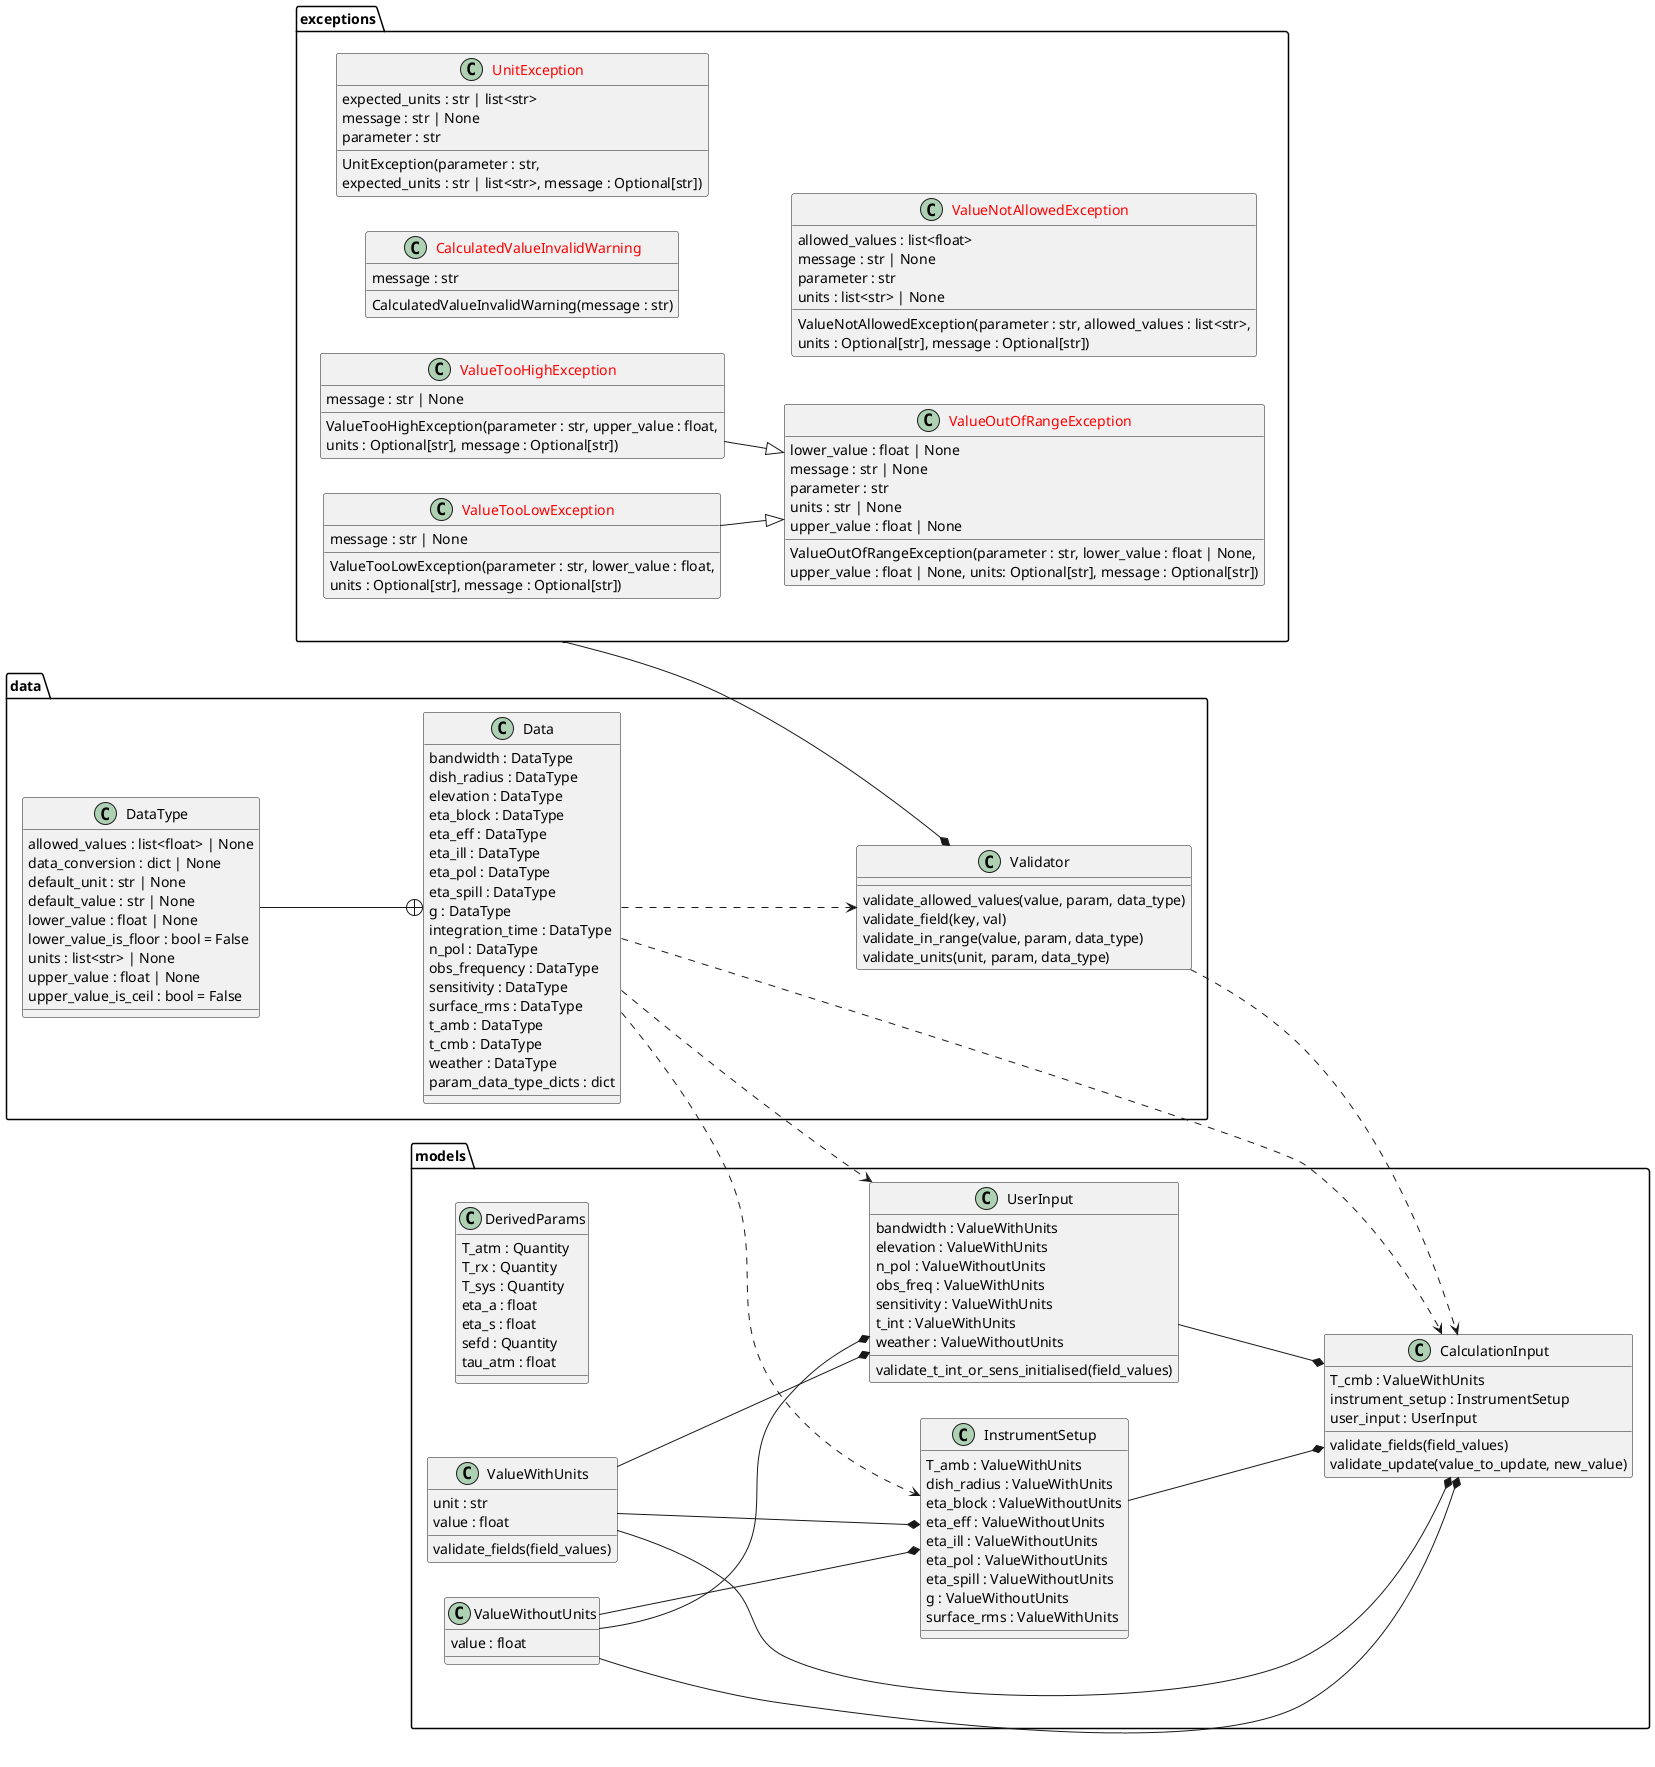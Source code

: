 @startuml data_model

left to right direction

class "<color:red>CalculatedValueInvalidWarning</color>" as exceptions.CalculatedValueInvalidWarning {
  message : str
  CalculatedValueInvalidWarning(message : str)
}
class "CalculationInput" as models.CalculationInput {
  T_cmb : ValueWithUnits
  instrument_setup : InstrumentSetup
  user_input : UserInput
  validate_fields(field_values)
  validate_update(value_to_update, new_value)
}
class "Data" as data.Data {
  bandwidth : DataType
  dish_radius : DataType
  elevation : DataType
  eta_block : DataType
  eta_eff : DataType
  eta_ill : DataType
  eta_pol : DataType
  eta_spill : DataType
  g : DataType
  integration_time : DataType
  n_pol : DataType
  obs_frequency : DataType
  sensitivity : DataType
  surface_rms : DataType
  t_amb : DataType
  t_cmb : DataType
  weather : DataType
  param_data_type_dicts : dict
}
class "DataType" as data.DataType {
  allowed_values : list<float> | None
  data_conversion : dict | None
  default_unit : str | None
  default_value : str | None
  lower_value : float | None
  lower_value_is_floor : bool = False
  units : list<str> | None
  upper_value : float | None
  upper_value_is_ceil : bool = False
}
class "DerivedParams" as models.DerivedParams {
  T_atm : Quantity
  T_rx : Quantity
  T_sys : Quantity
  eta_a : float
  eta_s : float
  sefd : Quantity
  tau_atm : float
}
class "InstrumentSetup" as models.InstrumentSetup {
  T_amb : ValueWithUnits
  dish_radius : ValueWithUnits
  eta_block : ValueWithoutUnits
  eta_eff : ValueWithoutUnits
  eta_ill : ValueWithoutUnits
  eta_pol : ValueWithoutUnits
  eta_spill : ValueWithoutUnits
  g : ValueWithoutUnits
  surface_rms : ValueWithUnits
}
class "<color:red>UnitException</color>" as exceptions.UnitException {
  expected_units : str | list<str>
  message : str | None
  parameter : str
  UnitException(parameter : str,
  expected_units : str | list<str>, message : Optional[str])
}
class "UserInput" as models.UserInput {
  bandwidth : ValueWithUnits
  elevation : ValueWithUnits
  n_pol : ValueWithoutUnits
  obs_freq : ValueWithUnits
  sensitivity : ValueWithUnits
  t_int : ValueWithUnits
  weather : ValueWithoutUnits
  validate_t_int_or_sens_initialised(field_values)
}
class "Validator" as data.Validator {
  validate_allowed_values(value, param, data_type)
  validate_field(key, val)
  validate_in_range(value, param, data_type)
  validate_units(unit, param, data_type)
}
class "<color:red>ValueNotAllowedException</color>" as exceptions.ValueNotAllowedException {
  allowed_values : list<float>
  message : str | None
  parameter : str
  units : list<str> | None
  ValueNotAllowedException(parameter : str, allowed_values : list<str>,
  units : Optional[str], message : Optional[str])
}
class "<color:red>ValueOutOfRangeException</color>" as exceptions.ValueOutOfRangeException {
  lower_value : float | None
  message : str | None
  parameter : str
  units : str | None
  upper_value : float | None
  ValueOutOfRangeException(parameter : str, lower_value : float | None,
  upper_value : float | None, units: Optional[str], message : Optional[str])
}
class "<color:red>ValueTooHighException</color>" as exceptions.ValueTooHighException {
  message : str | None
  ValueTooHighException(parameter : str, upper_value : float,
  units : Optional[str], message : Optional[str])
}
class "<color:red>ValueTooLowException</color>" as exceptions.ValueTooLowException {
  message : str | None
  ValueTooLowException(parameter : str, lower_value : float,
  units : Optional[str], message : Optional[str])
}
class "ValueWithUnits" as models.ValueWithUnits {
  unit : str
  value : float
  validate_fields(field_values)
}
class "ValueWithoutUnits" as models.ValueWithoutUnits {
  value : float
}

models.InstrumentSetup --* models.CalculationInput
models.UserInput --* models.CalculationInput
data.Validator ..> models.CalculationInput
exceptions --* data.Validator
data.DataType --+ data.Data
data.Data ..> data.Validator
data.Data ..> models.CalculationInput
data.Data ..> models.UserInput
data.Data ..> models.InstrumentSetup
models.ValueWithUnits --* models.CalculationInput
models.ValueWithUnits --* models.UserInput
models.ValueWithUnits --* models.InstrumentSetup
models.ValueWithoutUnits --* models.CalculationInput
models.ValueWithoutUnits --* models.UserInput
models.ValueWithoutUnits --* models.InstrumentSetup
exceptions.ValueTooHighException --|> exceptions.ValueOutOfRangeException
exceptions.ValueTooLowException --|> exceptions.ValueOutOfRangeException
@enduml
